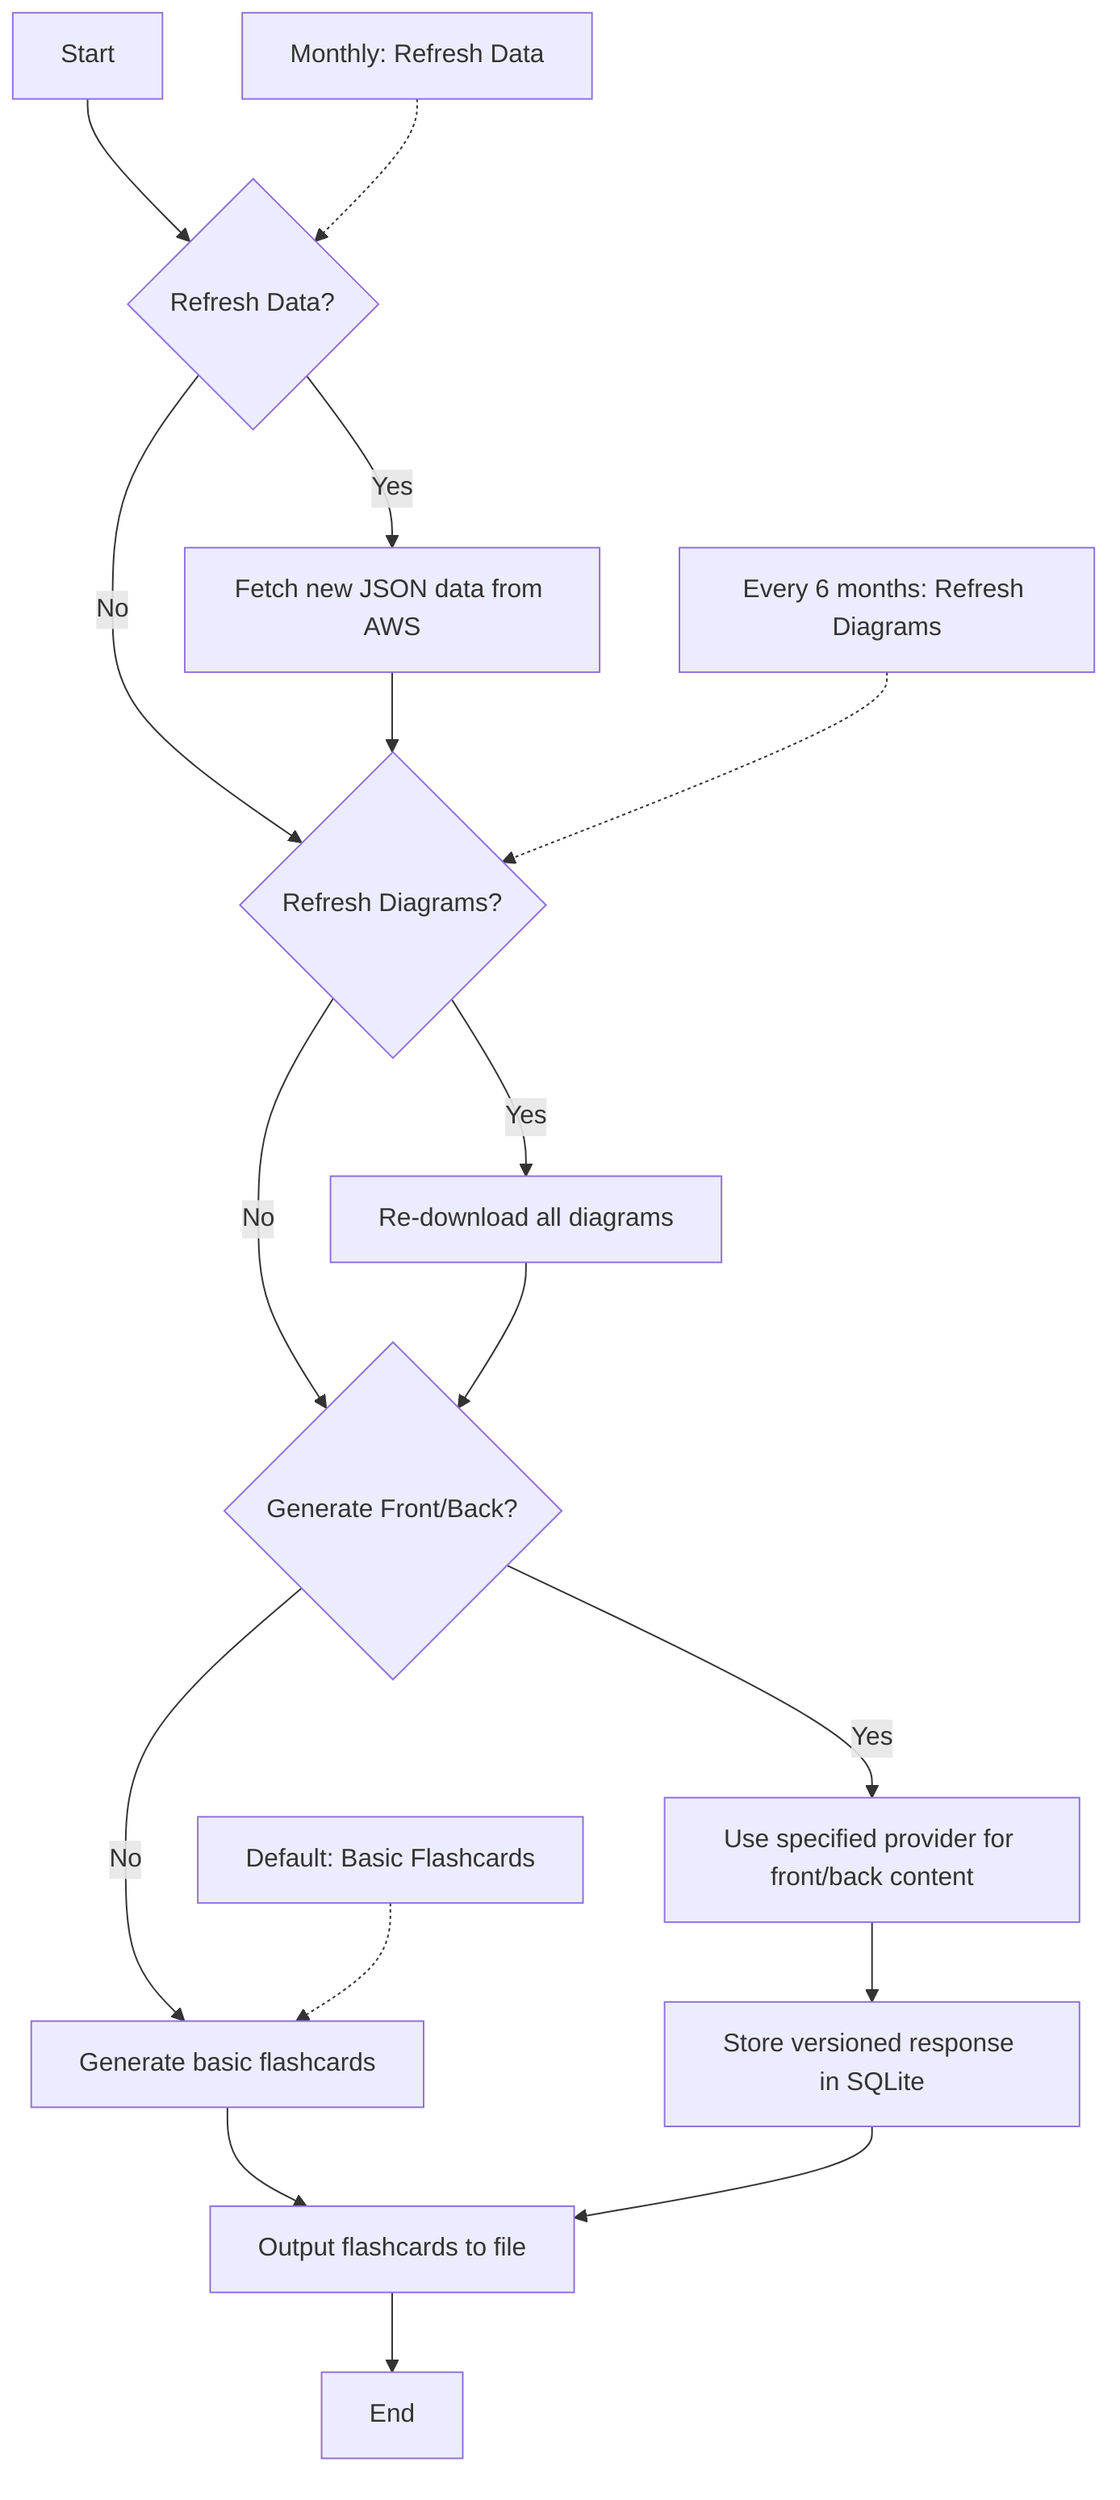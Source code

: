 graph TD
    A[Start] --> B{Refresh Data?}
    B -->|Yes| C[Fetch new JSON data from AWS]
    B -->|No| D{Refresh Diagrams?}
    C --> D
    D -->|Yes| E[Re-download all diagrams]
    D -->|No| F{Generate Front/Back?}
    E --> F
    F -->|Yes| G[Use specified provider for front/back content]
    F -->|No| H[Generate basic flashcards]
    G --> I[Store versioned response in SQLite]
    H --> J[Output flashcards to file]
    I --> J
    J --> K[End]

    L[Monthly: Refresh Data] -.-> B
    M[Every 6 months: Refresh Diagrams] -.-> D
    N[Default: Basic Flashcards] -.-> H